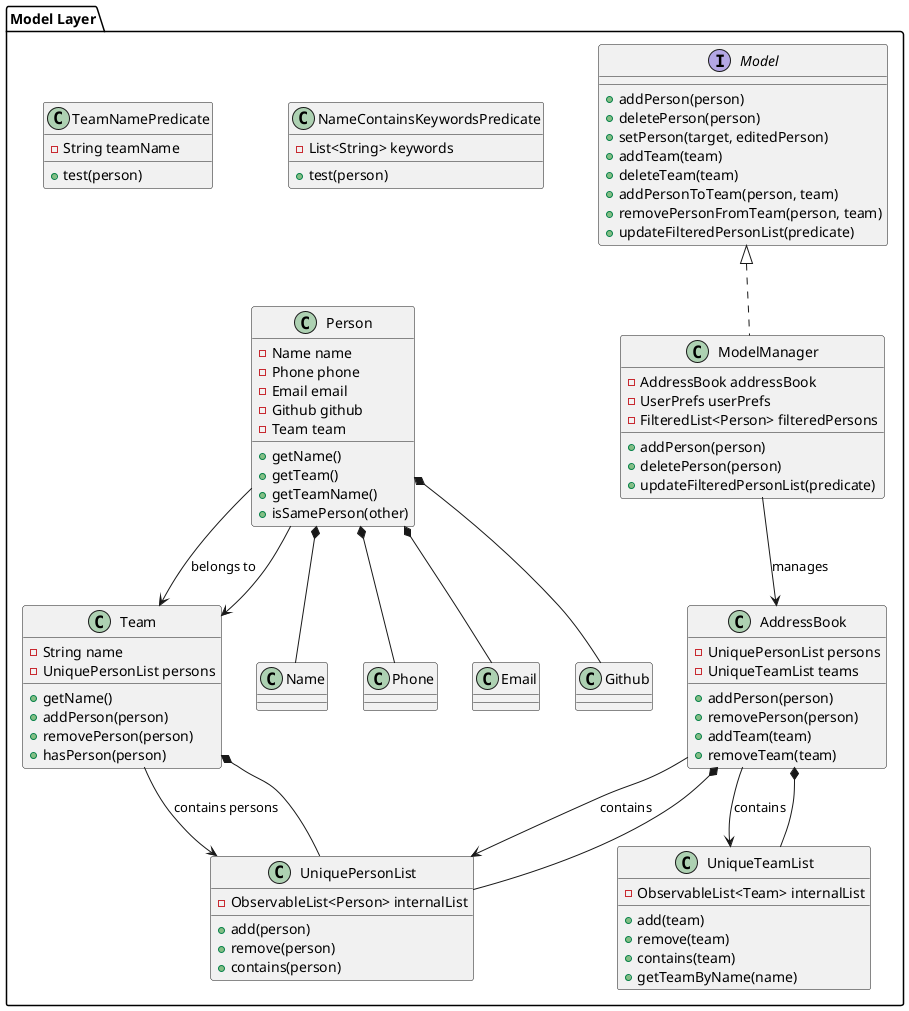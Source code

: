 @startuml

package "Model Layer" as Model {
    interface Model {
        +addPerson(person)
        +deletePerson(person)
        +setPerson(target, editedPerson)
        +addTeam(team)
        +deleteTeam(team)
        +addPersonToTeam(person, team)
        +removePersonFromTeam(person, team)
        +updateFilteredPersonList(predicate)
    }

    class ModelManager {
        -AddressBook addressBook
        -UserPrefs userPrefs
        -FilteredList<Person> filteredPersons
        +addPerson(person)
        +deletePerson(person)
        +updateFilteredPersonList(predicate)
    }

    class AddressBook {
        -UniquePersonList persons
        -UniqueTeamList teams
        +addPerson(person)
        +removePerson(person)
        +addTeam(team)
        +removeTeam(team)
    }

    class Person {
        -Name name
        -Phone phone
        -Email email
        -Github github
        -Team team
        +getName()
        +getTeam()
        +getTeamName()
        +isSamePerson(other)
    }

    class Team {
        -String name
        -UniquePersonList persons
        +getName()
        +addPerson(person)
        +removePerson(person)
        +hasPerson(person)
    }

    class UniquePersonList {
        -ObservableList<Person> internalList
        +add(person)
        +remove(person)
        +contains(person)
    }

    class UniqueTeamList {
        -ObservableList<Team> internalList
        +add(team)
        +remove(team)
        +contains(team)
        +getTeamByName(name)
    }

    class NameContainsKeywordsPredicate {
        -List<String> keywords
        +test(person)
    }

    class TeamNamePredicate {
        -String teamName
        +test(person)
    }

    ModelManager .up.|> Model
    ModelManager --> AddressBook : manages
    AddressBook --> UniquePersonList : contains
    AddressBook --> UniqueTeamList : contains
    Person --> Team : belongs to
    Team --> UniquePersonList : contains persons

    ' Model relationships
    AddressBook *-- UniquePersonList
    AddressBook *-- UniqueTeamList
    Person *-- Name
    Person *-- Phone
    Person *-- Email
    Person *-- Github
    Person --> Team
    Team *-- UniquePersonList
}
@enduml
